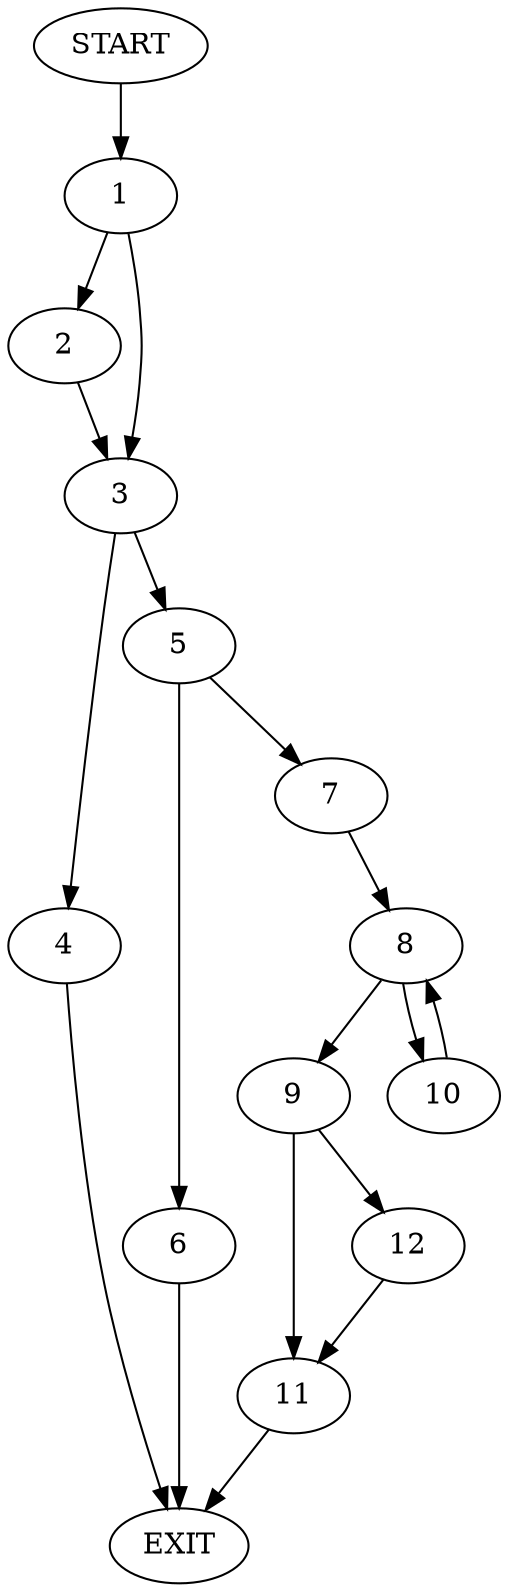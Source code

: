 digraph {
0 [label="START"]
13 [label="EXIT"]
0 -> 1
1 -> 2
1 -> 3
3 -> 4
3 -> 5
2 -> 3
4 -> 13
5 -> 6
5 -> 7
7 -> 8
6 -> 13
8 -> 9
8 -> 10
10 -> 8
9 -> 11
9 -> 12
12 -> 11
11 -> 13
}
